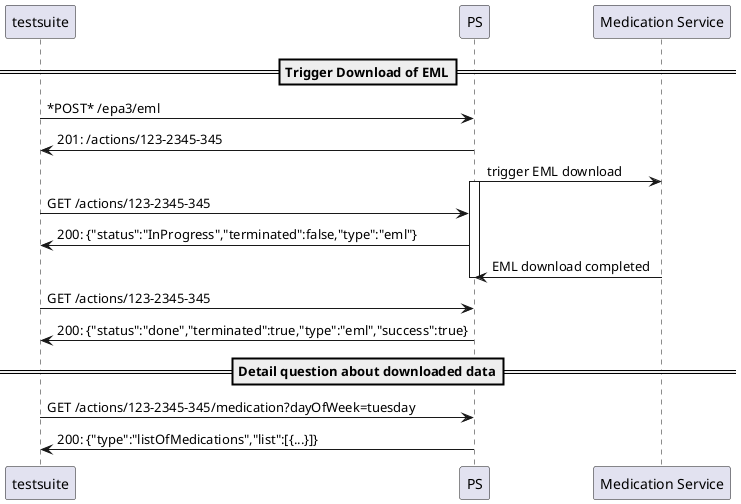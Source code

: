 @startuml
==Trigger Download of EML==
testsuite -> PS: *POST* /epa3/eml
testsuite <- PS: 201: /actions/123-2345-345
PS -> "Medication Service": trigger EML download
activate PS
testsuite -> PS: GET /actions/123-2345-345
testsuite <- PS: 200: {"status":"InProgress","terminated":false,"type":"eml"}
PS <- "Medication Service": EML download completed
deactivate PS
testsuite -> PS: GET /actions/123-2345-345
testsuite <- PS: 200: {"status":"done","terminated":true,"type":"eml","success":true}
==Detail question about downloaded data==
testsuite -> PS: GET /actions/123-2345-345/medication?dayOfWeek=tuesday
testsuite <- PS: 200: {"type":"listOfMedications","list":[{...}]}
@enduml
